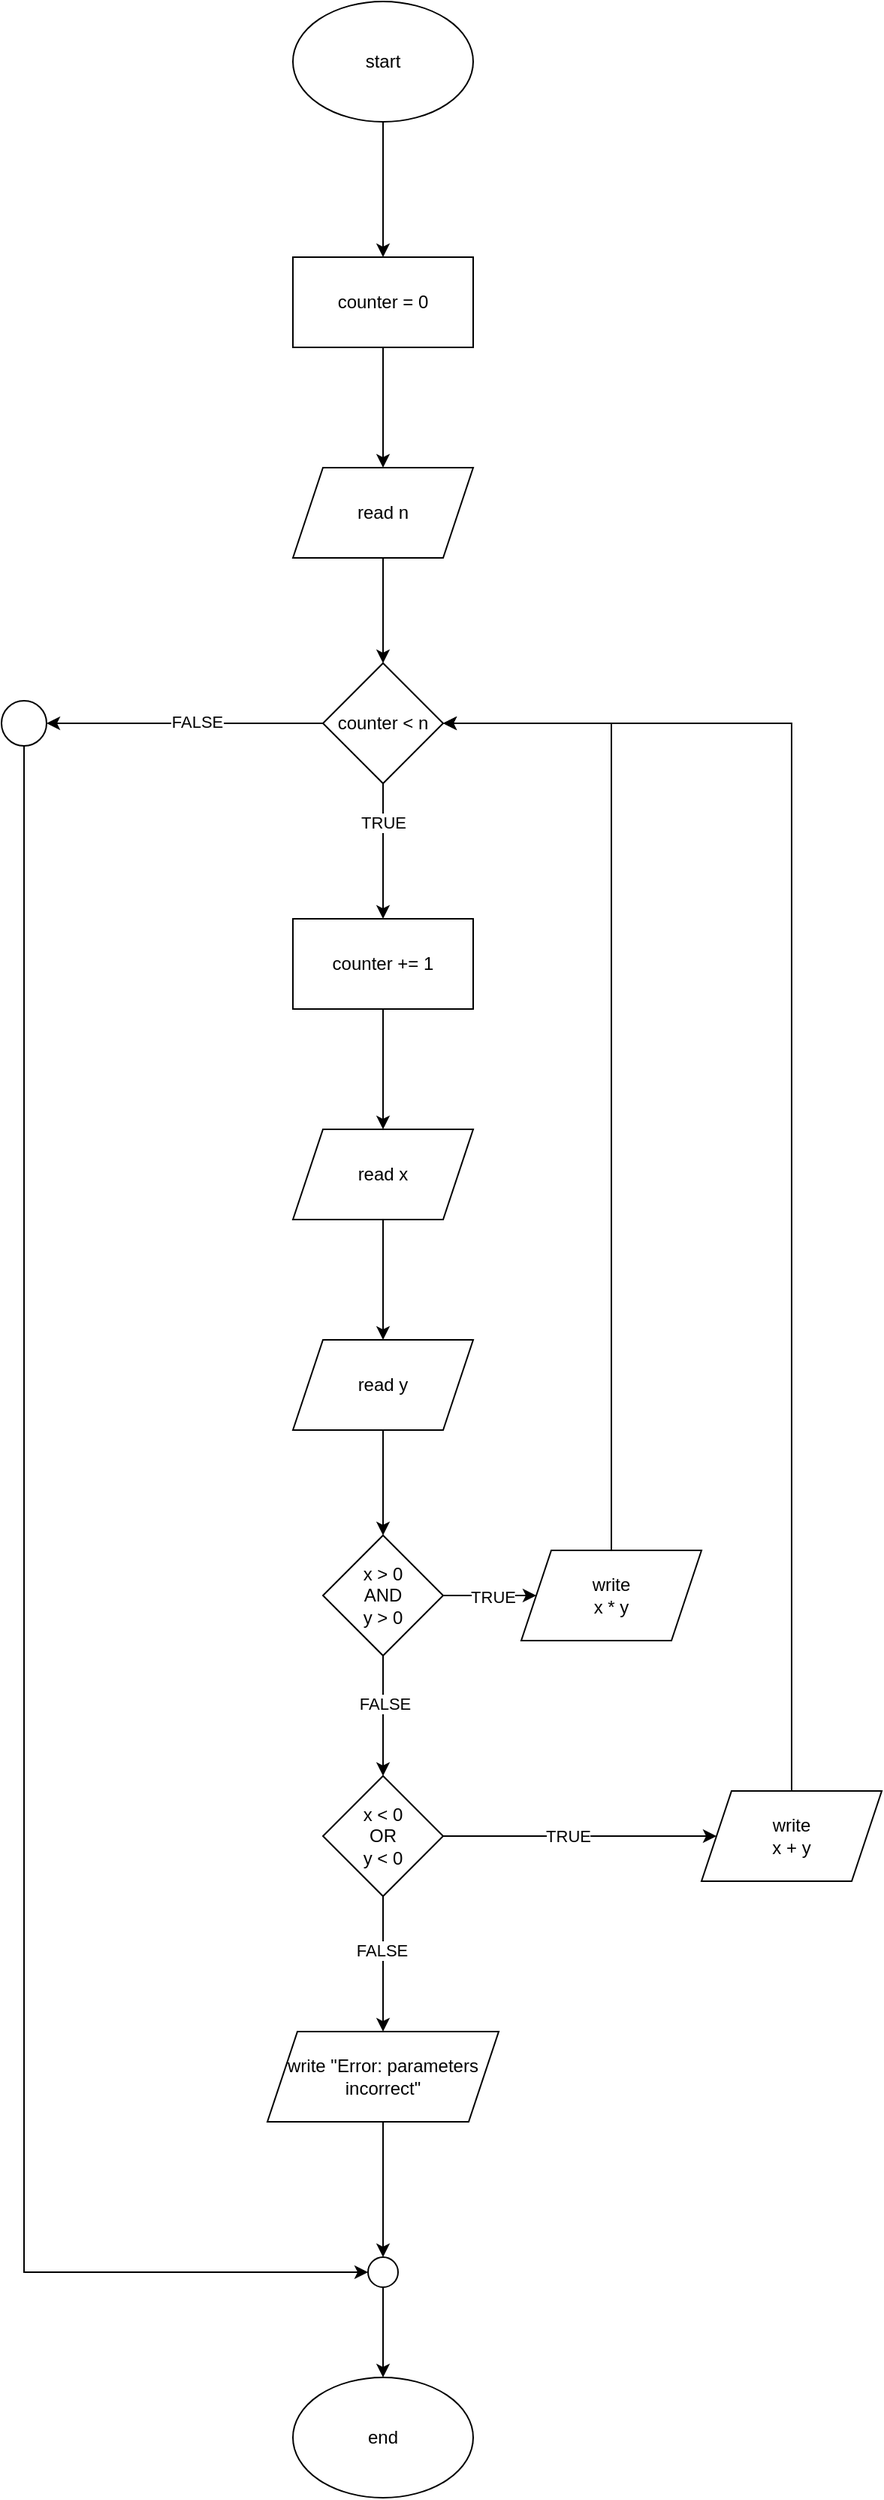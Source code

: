 <mxfile version="26.0.10">
  <diagram name="Pagina-1" id="LMmigkatVMJOyU_pui6A">
    <mxGraphModel dx="1050" dy="557" grid="1" gridSize="10" guides="1" tooltips="1" connect="1" arrows="1" fold="1" page="1" pageScale="1" pageWidth="827" pageHeight="1169" math="0" shadow="0">
      <root>
        <mxCell id="0" />
        <mxCell id="1" parent="0" />
        <mxCell id="V9wCt3ZfCj6iglLPkDqE-3" value="" style="edgeStyle=orthogonalEdgeStyle;rounded=0;orthogonalLoop=1;jettySize=auto;html=1;" edge="1" parent="1" source="V9wCt3ZfCj6iglLPkDqE-1" target="V9wCt3ZfCj6iglLPkDqE-2">
          <mxGeometry relative="1" as="geometry" />
        </mxCell>
        <mxCell id="V9wCt3ZfCj6iglLPkDqE-1" value="start" style="ellipse;whiteSpace=wrap;html=1;" vertex="1" parent="1">
          <mxGeometry x="354" width="120" height="80" as="geometry" />
        </mxCell>
        <mxCell id="V9wCt3ZfCj6iglLPkDqE-5" value="" style="edgeStyle=orthogonalEdgeStyle;rounded=0;orthogonalLoop=1;jettySize=auto;html=1;" edge="1" parent="1" source="V9wCt3ZfCj6iglLPkDqE-2" target="V9wCt3ZfCj6iglLPkDqE-4">
          <mxGeometry relative="1" as="geometry" />
        </mxCell>
        <mxCell id="V9wCt3ZfCj6iglLPkDqE-2" value="counter = 0" style="whiteSpace=wrap;html=1;" vertex="1" parent="1">
          <mxGeometry x="354" y="170" width="120" height="60" as="geometry" />
        </mxCell>
        <mxCell id="V9wCt3ZfCj6iglLPkDqE-7" value="" style="edgeStyle=orthogonalEdgeStyle;rounded=0;orthogonalLoop=1;jettySize=auto;html=1;" edge="1" parent="1" source="V9wCt3ZfCj6iglLPkDqE-4" target="V9wCt3ZfCj6iglLPkDqE-6">
          <mxGeometry relative="1" as="geometry" />
        </mxCell>
        <mxCell id="V9wCt3ZfCj6iglLPkDqE-4" value="read n" style="shape=parallelogram;perimeter=parallelogramPerimeter;whiteSpace=wrap;html=1;fixedSize=1;" vertex="1" parent="1">
          <mxGeometry x="354" y="310" width="120" height="60" as="geometry" />
        </mxCell>
        <mxCell id="V9wCt3ZfCj6iglLPkDqE-9" value="" style="edgeStyle=orthogonalEdgeStyle;rounded=0;orthogonalLoop=1;jettySize=auto;html=1;" edge="1" parent="1" source="V9wCt3ZfCj6iglLPkDqE-6" target="V9wCt3ZfCj6iglLPkDqE-8">
          <mxGeometry relative="1" as="geometry" />
        </mxCell>
        <mxCell id="V9wCt3ZfCj6iglLPkDqE-33" value="TRUE" style="edgeLabel;html=1;align=center;verticalAlign=middle;resizable=0;points=[];" vertex="1" connectable="0" parent="V9wCt3ZfCj6iglLPkDqE-9">
          <mxGeometry x="-0.418" relative="1" as="geometry">
            <mxPoint as="offset" />
          </mxGeometry>
        </mxCell>
        <mxCell id="V9wCt3ZfCj6iglLPkDqE-38" style="edgeStyle=orthogonalEdgeStyle;rounded=0;orthogonalLoop=1;jettySize=auto;html=1;exitX=0;exitY=0.5;exitDx=0;exitDy=0;entryX=1;entryY=0.5;entryDx=0;entryDy=0;" edge="1" parent="1" source="V9wCt3ZfCj6iglLPkDqE-6" target="V9wCt3ZfCj6iglLPkDqE-37">
          <mxGeometry relative="1" as="geometry" />
        </mxCell>
        <mxCell id="V9wCt3ZfCj6iglLPkDqE-42" value="FALSE" style="edgeLabel;html=1;align=center;verticalAlign=middle;resizable=0;points=[];" vertex="1" connectable="0" parent="V9wCt3ZfCj6iglLPkDqE-38">
          <mxGeometry x="-0.085" y="-1" relative="1" as="geometry">
            <mxPoint as="offset" />
          </mxGeometry>
        </mxCell>
        <mxCell id="V9wCt3ZfCj6iglLPkDqE-6" value="counter &amp;lt; n" style="rhombus;whiteSpace=wrap;html=1;" vertex="1" parent="1">
          <mxGeometry x="374" y="440" width="80" height="80" as="geometry" />
        </mxCell>
        <mxCell id="V9wCt3ZfCj6iglLPkDqE-11" value="" style="edgeStyle=orthogonalEdgeStyle;rounded=0;orthogonalLoop=1;jettySize=auto;html=1;" edge="1" parent="1" source="V9wCt3ZfCj6iglLPkDqE-8" target="V9wCt3ZfCj6iglLPkDqE-10">
          <mxGeometry relative="1" as="geometry" />
        </mxCell>
        <mxCell id="V9wCt3ZfCj6iglLPkDqE-8" value="counter += 1" style="whiteSpace=wrap;html=1;" vertex="1" parent="1">
          <mxGeometry x="354" y="610" width="120" height="60" as="geometry" />
        </mxCell>
        <mxCell id="V9wCt3ZfCj6iglLPkDqE-13" value="" style="edgeStyle=orthogonalEdgeStyle;rounded=0;orthogonalLoop=1;jettySize=auto;html=1;" edge="1" parent="1" source="V9wCt3ZfCj6iglLPkDqE-10" target="V9wCt3ZfCj6iglLPkDqE-12">
          <mxGeometry relative="1" as="geometry" />
        </mxCell>
        <mxCell id="V9wCt3ZfCj6iglLPkDqE-10" value="read x" style="shape=parallelogram;perimeter=parallelogramPerimeter;whiteSpace=wrap;html=1;fixedSize=1;" vertex="1" parent="1">
          <mxGeometry x="354" y="750" width="120" height="60" as="geometry" />
        </mxCell>
        <mxCell id="V9wCt3ZfCj6iglLPkDqE-15" value="" style="edgeStyle=orthogonalEdgeStyle;rounded=0;orthogonalLoop=1;jettySize=auto;html=1;" edge="1" parent="1" source="V9wCt3ZfCj6iglLPkDqE-12" target="V9wCt3ZfCj6iglLPkDqE-14">
          <mxGeometry relative="1" as="geometry" />
        </mxCell>
        <mxCell id="V9wCt3ZfCj6iglLPkDqE-12" value="read y" style="shape=parallelogram;perimeter=parallelogramPerimeter;whiteSpace=wrap;html=1;fixedSize=1;" vertex="1" parent="1">
          <mxGeometry x="354" y="890" width="120" height="60" as="geometry" />
        </mxCell>
        <mxCell id="V9wCt3ZfCj6iglLPkDqE-21" value="" style="edgeStyle=orthogonalEdgeStyle;rounded=0;orthogonalLoop=1;jettySize=auto;html=1;" edge="1" parent="1" source="V9wCt3ZfCj6iglLPkDqE-14" target="V9wCt3ZfCj6iglLPkDqE-20">
          <mxGeometry relative="1" as="geometry" />
        </mxCell>
        <mxCell id="V9wCt3ZfCj6iglLPkDqE-32" value="FALSE" style="edgeLabel;html=1;align=center;verticalAlign=middle;resizable=0;points=[];" vertex="1" connectable="0" parent="V9wCt3ZfCj6iglLPkDqE-21">
          <mxGeometry x="-0.195" y="1" relative="1" as="geometry">
            <mxPoint as="offset" />
          </mxGeometry>
        </mxCell>
        <mxCell id="V9wCt3ZfCj6iglLPkDqE-27" value="" style="edgeStyle=orthogonalEdgeStyle;rounded=0;orthogonalLoop=1;jettySize=auto;html=1;" edge="1" parent="1" source="V9wCt3ZfCj6iglLPkDqE-14" target="V9wCt3ZfCj6iglLPkDqE-26">
          <mxGeometry relative="1" as="geometry" />
        </mxCell>
        <mxCell id="V9wCt3ZfCj6iglLPkDqE-28" value="TRUE" style="edgeLabel;html=1;align=center;verticalAlign=middle;resizable=0;points=[];" vertex="1" connectable="0" parent="V9wCt3ZfCj6iglLPkDqE-27">
          <mxGeometry x="0.06" y="-1" relative="1" as="geometry">
            <mxPoint as="offset" />
          </mxGeometry>
        </mxCell>
        <mxCell id="V9wCt3ZfCj6iglLPkDqE-14" value="x &amp;gt; 0&lt;div&gt;AND&lt;/div&gt;&lt;div&gt;y &amp;gt; 0&lt;/div&gt;" style="rhombus;whiteSpace=wrap;html=1;" vertex="1" parent="1">
          <mxGeometry x="374" y="1020" width="80" height="80" as="geometry" />
        </mxCell>
        <mxCell id="V9wCt3ZfCj6iglLPkDqE-23" value="" style="edgeStyle=orthogonalEdgeStyle;rounded=0;orthogonalLoop=1;jettySize=auto;html=1;" edge="1" parent="1" source="V9wCt3ZfCj6iglLPkDqE-20" target="V9wCt3ZfCj6iglLPkDqE-22">
          <mxGeometry relative="1" as="geometry" />
        </mxCell>
        <mxCell id="V9wCt3ZfCj6iglLPkDqE-30" value="FALSE" style="edgeLabel;html=1;align=center;verticalAlign=middle;resizable=0;points=[];" vertex="1" connectable="0" parent="V9wCt3ZfCj6iglLPkDqE-23">
          <mxGeometry x="-0.196" y="-1" relative="1" as="geometry">
            <mxPoint as="offset" />
          </mxGeometry>
        </mxCell>
        <mxCell id="V9wCt3ZfCj6iglLPkDqE-25" value="" style="edgeStyle=orthogonalEdgeStyle;rounded=0;orthogonalLoop=1;jettySize=auto;html=1;" edge="1" parent="1" source="V9wCt3ZfCj6iglLPkDqE-20" target="V9wCt3ZfCj6iglLPkDqE-24">
          <mxGeometry relative="1" as="geometry" />
        </mxCell>
        <mxCell id="V9wCt3ZfCj6iglLPkDqE-31" value="TRUE" style="edgeLabel;html=1;align=center;verticalAlign=middle;resizable=0;points=[];" vertex="1" connectable="0" parent="V9wCt3ZfCj6iglLPkDqE-25">
          <mxGeometry x="-0.091" relative="1" as="geometry">
            <mxPoint as="offset" />
          </mxGeometry>
        </mxCell>
        <mxCell id="V9wCt3ZfCj6iglLPkDqE-20" value="x &amp;lt; 0&lt;div&gt;OR&lt;/div&gt;&lt;div&gt;y &amp;lt; 0&lt;/div&gt;" style="rhombus;whiteSpace=wrap;html=1;" vertex="1" parent="1">
          <mxGeometry x="374" y="1180" width="80" height="80" as="geometry" />
        </mxCell>
        <mxCell id="V9wCt3ZfCj6iglLPkDqE-43" style="edgeStyle=orthogonalEdgeStyle;rounded=0;orthogonalLoop=1;jettySize=auto;html=1;exitX=0.5;exitY=1;exitDx=0;exitDy=0;entryX=0.5;entryY=0;entryDx=0;entryDy=0;" edge="1" parent="1" source="V9wCt3ZfCj6iglLPkDqE-22" target="V9wCt3ZfCj6iglLPkDqE-34">
          <mxGeometry relative="1" as="geometry" />
        </mxCell>
        <mxCell id="V9wCt3ZfCj6iglLPkDqE-22" value="write &quot;Error: parameters incorrect&quot;" style="shape=parallelogram;perimeter=parallelogramPerimeter;whiteSpace=wrap;html=1;fixedSize=1;" vertex="1" parent="1">
          <mxGeometry x="337" y="1350" width="154" height="60" as="geometry" />
        </mxCell>
        <mxCell id="V9wCt3ZfCj6iglLPkDqE-45" style="edgeStyle=orthogonalEdgeStyle;rounded=0;orthogonalLoop=1;jettySize=auto;html=1;exitX=0.5;exitY=0;exitDx=0;exitDy=0;entryX=1;entryY=0.5;entryDx=0;entryDy=0;" edge="1" parent="1" source="V9wCt3ZfCj6iglLPkDqE-24" target="V9wCt3ZfCj6iglLPkDqE-6">
          <mxGeometry relative="1" as="geometry" />
        </mxCell>
        <mxCell id="V9wCt3ZfCj6iglLPkDqE-24" value="write&lt;div&gt;x + y&lt;/div&gt;" style="shape=parallelogram;perimeter=parallelogramPerimeter;whiteSpace=wrap;html=1;fixedSize=1;" vertex="1" parent="1">
          <mxGeometry x="626" y="1190" width="120" height="60" as="geometry" />
        </mxCell>
        <mxCell id="V9wCt3ZfCj6iglLPkDqE-44" style="edgeStyle=orthogonalEdgeStyle;rounded=0;orthogonalLoop=1;jettySize=auto;html=1;exitX=0.5;exitY=0;exitDx=0;exitDy=0;entryX=1;entryY=0.5;entryDx=0;entryDy=0;" edge="1" parent="1" source="V9wCt3ZfCj6iglLPkDqE-26" target="V9wCt3ZfCj6iglLPkDqE-6">
          <mxGeometry relative="1" as="geometry" />
        </mxCell>
        <mxCell id="V9wCt3ZfCj6iglLPkDqE-26" value="write&lt;div&gt;x * y&lt;/div&gt;" style="shape=parallelogram;perimeter=parallelogramPerimeter;whiteSpace=wrap;html=1;fixedSize=1;" vertex="1" parent="1">
          <mxGeometry x="506" y="1030" width="120" height="60" as="geometry" />
        </mxCell>
        <mxCell id="V9wCt3ZfCj6iglLPkDqE-41" style="edgeStyle=orthogonalEdgeStyle;rounded=0;orthogonalLoop=1;jettySize=auto;html=1;exitX=0.5;exitY=1;exitDx=0;exitDy=0;entryX=0.5;entryY=0;entryDx=0;entryDy=0;" edge="1" parent="1" source="V9wCt3ZfCj6iglLPkDqE-34" target="V9wCt3ZfCj6iglLPkDqE-40">
          <mxGeometry relative="1" as="geometry" />
        </mxCell>
        <mxCell id="V9wCt3ZfCj6iglLPkDqE-34" value="" style="ellipse;whiteSpace=wrap;html=1;aspect=fixed;" vertex="1" parent="1">
          <mxGeometry x="404" y="1500" width="20" height="20" as="geometry" />
        </mxCell>
        <mxCell id="V9wCt3ZfCj6iglLPkDqE-39" style="edgeStyle=orthogonalEdgeStyle;rounded=0;orthogonalLoop=1;jettySize=auto;html=1;exitX=0.5;exitY=1;exitDx=0;exitDy=0;entryX=0;entryY=0.5;entryDx=0;entryDy=0;" edge="1" parent="1" source="V9wCt3ZfCj6iglLPkDqE-37" target="V9wCt3ZfCj6iglLPkDqE-34">
          <mxGeometry relative="1" as="geometry" />
        </mxCell>
        <mxCell id="V9wCt3ZfCj6iglLPkDqE-37" value="" style="ellipse;whiteSpace=wrap;html=1;aspect=fixed;" vertex="1" parent="1">
          <mxGeometry x="160" y="465" width="30" height="30" as="geometry" />
        </mxCell>
        <mxCell id="V9wCt3ZfCj6iglLPkDqE-40" value="end" style="ellipse;whiteSpace=wrap;html=1;" vertex="1" parent="1">
          <mxGeometry x="354" y="1580" width="120" height="80" as="geometry" />
        </mxCell>
      </root>
    </mxGraphModel>
  </diagram>
</mxfile>
